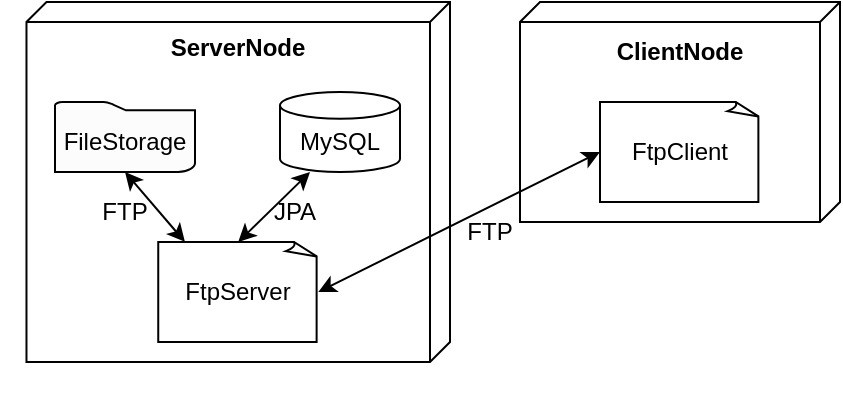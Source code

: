 <mxfile version="24.8.3">
  <diagram name="Page-1" id="wGOMfE-xH71Pbg5RmxtN">
    <mxGraphModel dx="1388" dy="509" grid="1" gridSize="10" guides="1" tooltips="1" connect="1" arrows="1" fold="1" page="0" pageScale="1" pageWidth="850" pageHeight="1100" math="0" shadow="0">
      <root>
        <mxCell id="0" />
        <mxCell id="1" parent="0" />
        <mxCell id="M7_NmLDgKNie-cv-VQsQ-7" value="" style="group;" parent="1" vertex="1" connectable="0">
          <mxGeometry x="-30" y="280" width="225" height="200" as="geometry" />
        </mxCell>
        <mxCell id="M7_NmLDgKNie-cv-VQsQ-8" value="" style="verticalAlign=top;align=left;spacingTop=8;spacingLeft=2;spacingRight=12;shape=cube;size=10;direction=south;fontStyle=4;html=1;whiteSpace=wrap;" parent="M7_NmLDgKNie-cv-VQsQ-7" vertex="1">
          <mxGeometry x="13.24" width="211.76" height="180" as="geometry" />
        </mxCell>
        <mxCell id="bIzfc3gzfb8wl6DC-FLI-15" value="&lt;b&gt;&lt;font style=&quot;font-size: 12px;&quot;&gt;ServerNode&lt;/font&gt;&lt;/b&gt;" style="text;html=1;align=center;verticalAlign=middle;whiteSpace=wrap;rounded=0;" vertex="1" parent="M7_NmLDgKNie-cv-VQsQ-7">
          <mxGeometry x="89.12" y="9.091" width="60" height="27.273" as="geometry" />
        </mxCell>
        <mxCell id="bIzfc3gzfb8wl6DC-FLI-22" value="" style="shadow=0;html=1;strokeColor=default;fillColor=#fcfcfc;labelPosition=center;verticalLabelPosition=bottom;verticalAlign=top;align=center;outlineConnect=0;shape=mxgraph.veeam.2d.folder;flipH=1;" vertex="1" parent="M7_NmLDgKNie-cv-VQsQ-7">
          <mxGeometry x="27.5" y="50" width="70" height="35" as="geometry" />
        </mxCell>
        <mxCell id="bIzfc3gzfb8wl6DC-FLI-23" value="FileStorage" style="text;html=1;align=center;verticalAlign=middle;whiteSpace=wrap;rounded=0;" vertex="1" parent="M7_NmLDgKNie-cv-VQsQ-7">
          <mxGeometry x="30" y="55" width="65" height="30" as="geometry" />
        </mxCell>
        <mxCell id="bIzfc3gzfb8wl6DC-FLI-1" value="" style="strokeWidth=1;html=1;shape=mxgraph.flowchart.database;whiteSpace=wrap;" vertex="1" parent="M7_NmLDgKNie-cv-VQsQ-7">
          <mxGeometry x="140" y="45" width="60" height="40" as="geometry" />
        </mxCell>
        <mxCell id="bIzfc3gzfb8wl6DC-FLI-24" value="MySQL" style="text;html=1;align=center;verticalAlign=middle;whiteSpace=wrap;rounded=0;" vertex="1" parent="M7_NmLDgKNie-cv-VQsQ-7">
          <mxGeometry x="140" y="55" width="60" height="30" as="geometry" />
        </mxCell>
        <mxCell id="bIzfc3gzfb8wl6DC-FLI-7" value="" style="whiteSpace=wrap;html=1;shape=mxgraph.basic.document" vertex="1" parent="M7_NmLDgKNie-cv-VQsQ-7">
          <mxGeometry x="79.12" y="120" width="80" height="50" as="geometry" />
        </mxCell>
        <mxCell id="bIzfc3gzfb8wl6DC-FLI-28" value="" style="endArrow=classic;startArrow=classic;html=1;rounded=0;entryX=0.5;entryY=1;entryDx=0;entryDy=0;exitX=0.167;exitY=-0.001;exitDx=0;exitDy=0;exitPerimeter=0;" edge="1" parent="M7_NmLDgKNie-cv-VQsQ-7" source="bIzfc3gzfb8wl6DC-FLI-7" target="bIzfc3gzfb8wl6DC-FLI-23">
          <mxGeometry width="50" height="50" relative="1" as="geometry">
            <mxPoint x="-80" y="160" as="sourcePoint" />
            <mxPoint x="-30" y="110" as="targetPoint" />
          </mxGeometry>
        </mxCell>
        <mxCell id="bIzfc3gzfb8wl6DC-FLI-29" value="" style="endArrow=classic;startArrow=classic;html=1;rounded=0;entryX=0.25;entryY=1;entryDx=0;entryDy=0;exitX=0.5;exitY=0;exitDx=0;exitDy=0;exitPerimeter=0;" edge="1" parent="M7_NmLDgKNie-cv-VQsQ-7" source="bIzfc3gzfb8wl6DC-FLI-7" target="bIzfc3gzfb8wl6DC-FLI-24">
          <mxGeometry width="50" height="50" relative="1" as="geometry">
            <mxPoint x="100" y="140" as="sourcePoint" />
            <mxPoint x="150" y="90" as="targetPoint" />
          </mxGeometry>
        </mxCell>
        <mxCell id="bIzfc3gzfb8wl6DC-FLI-31" value="FTP" style="text;html=1;align=center;verticalAlign=middle;whiteSpace=wrap;rounded=0;" vertex="1" parent="M7_NmLDgKNie-cv-VQsQ-7">
          <mxGeometry x="35" y="90" width="55" height="30" as="geometry" />
        </mxCell>
        <mxCell id="bIzfc3gzfb8wl6DC-FLI-32" value="JPA" style="text;html=1;align=center;verticalAlign=middle;whiteSpace=wrap;rounded=0;" vertex="1" parent="M7_NmLDgKNie-cv-VQsQ-7">
          <mxGeometry x="120" y="90" width="55" height="30" as="geometry" />
        </mxCell>
        <mxCell id="bIzfc3gzfb8wl6DC-FLI-34" value="FtpServer" style="text;html=1;align=center;verticalAlign=middle;whiteSpace=wrap;rounded=0;" vertex="1" parent="M7_NmLDgKNie-cv-VQsQ-7">
          <mxGeometry x="89.12" y="130" width="60" height="30" as="geometry" />
        </mxCell>
        <mxCell id="M7_NmLDgKNie-cv-VQsQ-20" value="" style="group" parent="1" vertex="1" connectable="0">
          <mxGeometry x="220" y="280" width="170" height="110" as="geometry" />
        </mxCell>
        <mxCell id="M7_NmLDgKNie-cv-VQsQ-21" value="" style="verticalAlign=top;align=left;spacingTop=8;spacingLeft=2;spacingRight=12;shape=cube;size=10;direction=south;fontStyle=4;html=1;whiteSpace=wrap;" parent="M7_NmLDgKNie-cv-VQsQ-20" vertex="1">
          <mxGeometry x="10" width="160" height="110" as="geometry" />
        </mxCell>
        <mxCell id="bIzfc3gzfb8wl6DC-FLI-16" value="&lt;b&gt;ClientNode&lt;/b&gt;" style="text;html=1;align=center;verticalAlign=middle;whiteSpace=wrap;rounded=0;" vertex="1" parent="M7_NmLDgKNie-cv-VQsQ-20">
          <mxGeometry x="60" y="10" width="60" height="30" as="geometry" />
        </mxCell>
        <mxCell id="bIzfc3gzfb8wl6DC-FLI-26" value="" style="whiteSpace=wrap;html=1;shape=mxgraph.basic.document" vertex="1" parent="M7_NmLDgKNie-cv-VQsQ-20">
          <mxGeometry x="50" y="50" width="80" height="50" as="geometry" />
        </mxCell>
        <mxCell id="bIzfc3gzfb8wl6DC-FLI-35" value="FtpClient" style="text;html=1;align=center;verticalAlign=middle;whiteSpace=wrap;rounded=0;" vertex="1" parent="M7_NmLDgKNie-cv-VQsQ-20">
          <mxGeometry x="60" y="60" width="60" height="30" as="geometry" />
        </mxCell>
        <mxCell id="bIzfc3gzfb8wl6DC-FLI-30" value="" style="endArrow=classic;startArrow=classic;html=1;rounded=0;entryX=0;entryY=0.5;entryDx=0;entryDy=0;entryPerimeter=0;exitX=1;exitY=0.5;exitDx=0;exitDy=0;exitPerimeter=0;" edge="1" parent="1" source="bIzfc3gzfb8wl6DC-FLI-7" target="bIzfc3gzfb8wl6DC-FLI-26">
          <mxGeometry width="50" height="50" relative="1" as="geometry">
            <mxPoint x="230" y="480" as="sourcePoint" />
            <mxPoint x="280" y="430" as="targetPoint" />
          </mxGeometry>
        </mxCell>
        <mxCell id="bIzfc3gzfb8wl6DC-FLI-33" value="FTP" style="text;html=1;align=center;verticalAlign=middle;whiteSpace=wrap;rounded=0;" vertex="1" parent="1">
          <mxGeometry x="190" y="380" width="50" height="30" as="geometry" />
        </mxCell>
      </root>
    </mxGraphModel>
  </diagram>
</mxfile>
